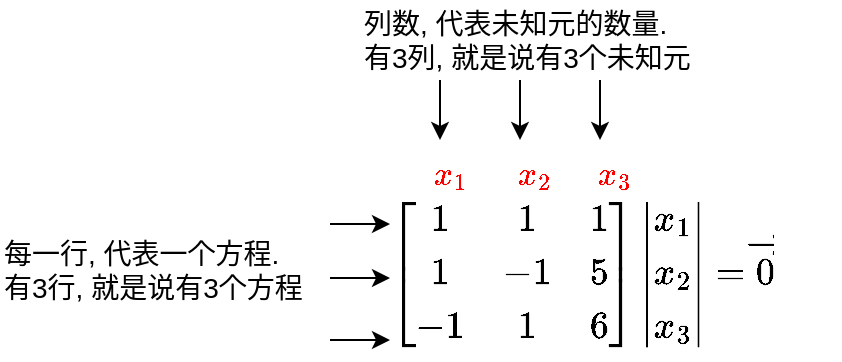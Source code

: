 <mxfile version="13.9.9" type="device" pages="2"><diagram id="zn-SVMpu6k0btzD-1bZp" name="第 1 页"><mxGraphModel dx="2336" dy="441" grid="1" gridSize="10" guides="1" tooltips="1" connect="1" arrows="1" fold="1" page="1" pageScale="1" pageWidth="827" pageHeight="1169" math="1" shadow="0"><root><mxCell id="0"/><mxCell id="1" parent="0"/><mxCell id="1eso4qLVp_7VntQd8rj4-210" value="列数, 代表未知元的数量.&lt;br&gt;有3列, 就是说有3个未知元" style="text;html=1;strokeColor=none;fillColor=none;align=left;verticalAlign=middle;whiteSpace=wrap;rounded=0;fontSize=14;fontColor=#000000;" vertex="1" parent="1"><mxGeometry x="-670" y="370" width="170" height="40" as="geometry"/></mxCell><mxCell id="1eso4qLVp_7VntQd8rj4-214" value="&lt;h1 style=&quot;text-align: center&quot;&gt;&lt;span style=&quot;font-size: 16px ; font-weight: 400&quot;&gt;$$\left[\begin{matrix}1&amp;amp;1&amp;amp;1\\1&amp;amp;-1&amp;amp;5\\-1&amp;amp;1&amp;amp;6\\\end{matrix}\right]\left|\begin{array}{l}x_1\\x_2\\x_3\\\end{array}\right|=\overrightarrow{0}$$&lt;/span&gt;&lt;br&gt;&lt;/h1&gt;" style="text;html=1;strokeColor=none;fillColor=none;spacing=5;spacingTop=-20;whiteSpace=wrap;overflow=hidden;rounded=0;fontSize=16;fontColor=#000000;" vertex="1" parent="1"><mxGeometry x="-660" y="460" width="230" height="90" as="geometry"/></mxCell><mxCell id="1eso4qLVp_7VntQd8rj4-219" value="" style="group" vertex="1" connectable="0" parent="1"><mxGeometry x="-630" y="410" width="80" height="30" as="geometry"/></mxCell><mxCell id="1eso4qLVp_7VntQd8rj4-216" value="" style="endArrow=classic;html=1;fontSize=16;fontColor=#000000;" edge="1" parent="1eso4qLVp_7VntQd8rj4-219"><mxGeometry width="50" height="50" relative="1" as="geometry"><mxPoint as="sourcePoint"/><mxPoint y="30" as="targetPoint"/></mxGeometry></mxCell><mxCell id="1eso4qLVp_7VntQd8rj4-217" value="" style="endArrow=classic;html=1;fontSize=16;fontColor=#000000;" edge="1" parent="1eso4qLVp_7VntQd8rj4-219"><mxGeometry width="50" height="50" relative="1" as="geometry"><mxPoint x="40" as="sourcePoint"/><mxPoint x="40" y="30" as="targetPoint"/></mxGeometry></mxCell><mxCell id="1eso4qLVp_7VntQd8rj4-218" value="" style="endArrow=classic;html=1;fontSize=16;fontColor=#000000;" edge="1" parent="1eso4qLVp_7VntQd8rj4-219"><mxGeometry width="50" height="50" relative="1" as="geometry"><mxPoint x="80" as="sourcePoint"/><mxPoint x="80" y="30" as="targetPoint"/></mxGeometry></mxCell><mxCell id="1eso4qLVp_7VntQd8rj4-221" value="" style="endArrow=classic;html=1;fontSize=16;fontColor=#000000;" edge="1" parent="1"><mxGeometry x="-710" y="485" width="50" height="50" as="geometry"><mxPoint x="-685" y="540" as="sourcePoint"/><mxPoint x="-655" y="540" as="targetPoint"/></mxGeometry></mxCell><mxCell id="1eso4qLVp_7VntQd8rj4-222" value="" style="endArrow=classic;html=1;fontSize=16;fontColor=#000000;" edge="1" parent="1"><mxGeometry x="-710" y="494" width="50" height="50" as="geometry"><mxPoint x="-685" y="509" as="sourcePoint"/><mxPoint x="-655" y="509" as="targetPoint"/></mxGeometry></mxCell><mxCell id="1eso4qLVp_7VntQd8rj4-223" value="" style="endArrow=classic;html=1;fontSize=16;fontColor=#FF0000;" edge="1" parent="1"><mxGeometry x="-710" y="507" width="50" height="50" as="geometry"><mxPoint x="-685" y="482" as="sourcePoint"/><mxPoint x="-655" y="482" as="targetPoint"/></mxGeometry></mxCell><mxCell id="1eso4qLVp_7VntQd8rj4-224" value="每一行, 代表一个方程.&lt;br&gt;有3行, 就是说有3个方程" style="text;html=1;strokeColor=none;fillColor=none;align=left;verticalAlign=middle;whiteSpace=wrap;rounded=0;fontSize=14;fontColor=#000000;" vertex="1" parent="1"><mxGeometry x="-850" y="485" width="170" height="40" as="geometry"/></mxCell><mxCell id="1eso4qLVp_7VntQd8rj4-225" value="$$x_1$$" style="text;html=1;strokeColor=none;fillColor=none;align=left;verticalAlign=middle;whiteSpace=wrap;rounded=0;fontSize=14;fontColor=#FF0000;" vertex="1" parent="1"><mxGeometry x="-635" y="442" width="20" height="30" as="geometry"/></mxCell><mxCell id="1eso4qLVp_7VntQd8rj4-227" value="$$x_2$$" style="text;html=1;strokeColor=none;fillColor=none;align=left;verticalAlign=middle;whiteSpace=wrap;rounded=0;fontSize=14;fontColor=#FF0000;" vertex="1" parent="1"><mxGeometry x="-593" y="442" width="20" height="30" as="geometry"/></mxCell><mxCell id="1eso4qLVp_7VntQd8rj4-228" value="$$x_3$$" style="text;html=1;strokeColor=none;fillColor=none;align=left;verticalAlign=middle;whiteSpace=wrap;rounded=0;fontSize=14;fontColor=#FF0000;" vertex="1" parent="1"><mxGeometry x="-553" y="442" width="20" height="30" as="geometry"/></mxCell></root></mxGraphModel></diagram><diagram id="1eQfAcDjHIJ0u3Z7H53y" name="第 2 页"><mxGraphModel dx="403" dy="441" grid="1" gridSize="10" guides="1" tooltips="1" connect="1" arrows="1" fold="1" page="1" pageScale="1" pageWidth="827" pageHeight="1169" math="0" shadow="0"><root><mxCell id="frMEGVCe0xasSYrxYuia-0"/><mxCell id="frMEGVCe0xasSYrxYuia-1" parent="frMEGVCe0xasSYrxYuia-0"/><mxCell id="frMEGVCe0xasSYrxYuia-17" value="" style="shape=table;html=1;whiteSpace=wrap;startSize=0;container=1;collapsible=0;childLayout=tableLayout;fontSize=12;spacing=2;" vertex="1" parent="frMEGVCe0xasSYrxYuia-1"><mxGeometry x="460" y="160" width="240" height="160" as="geometry"/></mxCell><mxCell id="frMEGVCe0xasSYrxYuia-18" value="" style="shape=partialRectangle;html=1;whiteSpace=wrap;collapsible=0;dropTarget=0;pointerEvents=0;fillColor=none;top=0;left=0;bottom=0;right=0;points=[[0,0.5],[1,0.5]];portConstraint=eastwest;fontSize=14;" vertex="1" parent="frMEGVCe0xasSYrxYuia-17"><mxGeometry width="240" height="40" as="geometry"/></mxCell><mxCell id="frMEGVCe0xasSYrxYuia-19" value="" style="shape=partialRectangle;html=1;whiteSpace=wrap;connectable=0;overflow=hidden;fillColor=none;top=0;left=0;bottom=0;right=0;" vertex="1" parent="frMEGVCe0xasSYrxYuia-18"><mxGeometry width="60" height="40" as="geometry"/></mxCell><mxCell id="frMEGVCe0xasSYrxYuia-20" value="a" style="shape=partialRectangle;html=1;whiteSpace=wrap;connectable=0;overflow=hidden;fillColor=none;top=0;left=0;bottom=0;right=0;" vertex="1" parent="frMEGVCe0xasSYrxYuia-18"><mxGeometry x="60" width="60" height="40" as="geometry"/></mxCell><mxCell id="frMEGVCe0xasSYrxYuia-21" value="b" style="shape=partialRectangle;html=1;whiteSpace=wrap;connectable=0;overflow=hidden;fillColor=none;top=0;left=0;bottom=0;right=0;" vertex="1" parent="frMEGVCe0xasSYrxYuia-18"><mxGeometry x="120" width="60" height="40" as="geometry"/></mxCell><mxCell id="frMEGVCe0xasSYrxYuia-22" value="c" style="shape=partialRectangle;html=1;whiteSpace=wrap;connectable=0;overflow=hidden;fillColor=none;top=0;left=0;bottom=0;right=0;" vertex="1" parent="frMEGVCe0xasSYrxYuia-18"><mxGeometry x="180" width="60" height="40" as="geometry"/></mxCell><mxCell id="frMEGVCe0xasSYrxYuia-28" value="" style="shape=partialRectangle;html=1;whiteSpace=wrap;collapsible=0;dropTarget=0;pointerEvents=0;fillColor=none;top=0;left=0;bottom=0;right=0;points=[[0,0.5],[1,0.5]];portConstraint=eastwest;" vertex="1" parent="frMEGVCe0xasSYrxYuia-17"><mxGeometry y="40" width="240" height="40" as="geometry"/></mxCell><mxCell id="frMEGVCe0xasSYrxYuia-29" value="a" style="shape=partialRectangle;html=1;whiteSpace=wrap;connectable=0;overflow=hidden;fillColor=none;top=0;left=0;bottom=0;right=0;" vertex="1" parent="frMEGVCe0xasSYrxYuia-28"><mxGeometry width="60" height="40" as="geometry"/></mxCell><mxCell id="frMEGVCe0xasSYrxYuia-30" value="0" style="shape=partialRectangle;html=1;whiteSpace=wrap;connectable=0;overflow=hidden;fillColor=none;top=0;left=0;bottom=0;right=0;" vertex="1" parent="frMEGVCe0xasSYrxYuia-28"><mxGeometry x="60" width="60" height="40" as="geometry"/></mxCell><mxCell id="frMEGVCe0xasSYrxYuia-31" value="1" style="shape=partialRectangle;html=1;whiteSpace=wrap;connectable=0;overflow=hidden;fillColor=none;top=0;left=0;bottom=0;right=0;" vertex="1" parent="frMEGVCe0xasSYrxYuia-28"><mxGeometry x="120" width="60" height="40" as="geometry"/></mxCell><mxCell id="frMEGVCe0xasSYrxYuia-32" value="0" style="shape=partialRectangle;html=1;whiteSpace=wrap;connectable=0;overflow=hidden;fillColor=none;top=0;left=0;bottom=0;right=0;" vertex="1" parent="frMEGVCe0xasSYrxYuia-28"><mxGeometry x="180" width="60" height="40" as="geometry"/></mxCell><mxCell id="frMEGVCe0xasSYrxYuia-33" value="" style="shape=partialRectangle;html=1;whiteSpace=wrap;collapsible=0;dropTarget=0;pointerEvents=0;fillColor=none;top=0;left=0;bottom=0;right=0;points=[[0,0.5],[1,0.5]];portConstraint=eastwest;" vertex="1" parent="frMEGVCe0xasSYrxYuia-17"><mxGeometry y="80" width="240" height="40" as="geometry"/></mxCell><mxCell id="frMEGVCe0xasSYrxYuia-34" value="b" style="shape=partialRectangle;html=1;whiteSpace=wrap;connectable=0;overflow=hidden;fillColor=none;top=0;left=0;bottom=0;right=0;" vertex="1" parent="frMEGVCe0xasSYrxYuia-33"><mxGeometry width="60" height="40" as="geometry"/></mxCell><mxCell id="frMEGVCe0xasSYrxYuia-35" value="1" style="shape=partialRectangle;html=1;whiteSpace=wrap;connectable=0;overflow=hidden;fillColor=none;top=0;left=0;bottom=0;right=0;" vertex="1" parent="frMEGVCe0xasSYrxYuia-33"><mxGeometry x="60" width="60" height="40" as="geometry"/></mxCell><mxCell id="frMEGVCe0xasSYrxYuia-36" value="0" style="shape=partialRectangle;html=1;whiteSpace=wrap;connectable=0;overflow=hidden;fillColor=none;top=0;left=0;bottom=0;right=0;" vertex="1" parent="frMEGVCe0xasSYrxYuia-33"><mxGeometry x="120" width="60" height="40" as="geometry"/></mxCell><mxCell id="frMEGVCe0xasSYrxYuia-37" value="1" style="shape=partialRectangle;html=1;whiteSpace=wrap;connectable=0;overflow=hidden;fillColor=none;top=0;left=0;bottom=0;right=0;" vertex="1" parent="frMEGVCe0xasSYrxYuia-33"><mxGeometry x="180" width="60" height="40" as="geometry"/></mxCell><mxCell id="frMEGVCe0xasSYrxYuia-23" value="" style="shape=partialRectangle;html=1;whiteSpace=wrap;collapsible=0;dropTarget=0;pointerEvents=0;fillColor=none;top=0;left=0;bottom=0;right=0;points=[[0,0.5],[1,0.5]];portConstraint=eastwest;" vertex="1" parent="frMEGVCe0xasSYrxYuia-17"><mxGeometry y="120" width="240" height="40" as="geometry"/></mxCell><mxCell id="frMEGVCe0xasSYrxYuia-24" value="c" style="shape=partialRectangle;html=1;whiteSpace=wrap;connectable=0;overflow=hidden;fillColor=none;top=0;left=0;bottom=0;right=0;" vertex="1" parent="frMEGVCe0xasSYrxYuia-23"><mxGeometry width="60" height="40" as="geometry"/></mxCell><mxCell id="frMEGVCe0xasSYrxYuia-25" value="0" style="shape=partialRectangle;html=1;whiteSpace=wrap;connectable=0;overflow=hidden;fillColor=none;top=0;left=0;bottom=0;right=0;" vertex="1" parent="frMEGVCe0xasSYrxYuia-23"><mxGeometry x="60" width="60" height="40" as="geometry"/></mxCell><mxCell id="frMEGVCe0xasSYrxYuia-26" value="0" style="shape=partialRectangle;html=1;whiteSpace=wrap;connectable=0;overflow=hidden;fillColor=none;top=0;left=0;bottom=0;right=0;" vertex="1" parent="frMEGVCe0xasSYrxYuia-23"><mxGeometry x="120" width="60" height="40" as="geometry"/></mxCell><mxCell id="frMEGVCe0xasSYrxYuia-27" value="0" style="shape=partialRectangle;html=1;whiteSpace=wrap;connectable=0;overflow=hidden;fillColor=none;top=0;left=0;bottom=0;right=0;" vertex="1" parent="frMEGVCe0xasSYrxYuia-23"><mxGeometry x="180" width="60" height="40" as="geometry"/></mxCell><mxCell id="frMEGVCe0xasSYrxYuia-38" value="" style="shape=curlyBracket;whiteSpace=wrap;html=1;rounded=1;strokeWidth=1;fontSize=16;fontColor=#000000;fillColor=#FFB366;align=left;" vertex="1" parent="frMEGVCe0xasSYrxYuia-1"><mxGeometry x="430" y="180" width="20" height="120" as="geometry"/></mxCell><mxCell id="frMEGVCe0xasSYrxYuia-39" value="" style="shape=curlyBracket;whiteSpace=wrap;html=1;rounded=1;strokeWidth=1;fontSize=16;fontColor=#000000;fillColor=#FFB366;align=left;direction=south;" vertex="1" parent="frMEGVCe0xasSYrxYuia-1"><mxGeometry x="490" y="130" width="180" height="20" as="geometry"/></mxCell><mxCell id="frMEGVCe0xasSYrxYuia-41" value="终点" style="text;html=1;align=center;verticalAlign=middle;resizable=0;points=[];autosize=1;fontSize=14;fontColor=#000000;" vertex="1" parent="frMEGVCe0xasSYrxYuia-1"><mxGeometry x="560" y="110" width="40" height="20" as="geometry"/></mxCell><mxCell id="frMEGVCe0xasSYrxYuia-42" value="起点" style="text;html=1;align=center;verticalAlign=middle;resizable=0;points=[];autosize=1;fontSize=14;fontColor=#000000;" vertex="1" parent="frMEGVCe0xasSYrxYuia-1"><mxGeometry x="390" y="230" width="40" height="20" as="geometry"/></mxCell></root></mxGraphModel></diagram></mxfile>